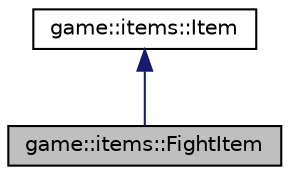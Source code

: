 digraph "game::items::FightItem"
{
 // LATEX_PDF_SIZE
  edge [fontname="Helvetica",fontsize="10",labelfontname="Helvetica",labelfontsize="10"];
  node [fontname="Helvetica",fontsize="10",shape=record];
  Node1 [label="game::items::FightItem",height=0.2,width=0.4,color="black", fillcolor="grey75", style="filled", fontcolor="black",tooltip=" "];
  Node2 -> Node1 [dir="back",color="midnightblue",fontsize="10",style="solid",fontname="Helvetica"];
  Node2 [label="game::items::Item",height=0.2,width=0.4,color="black", fillcolor="white", style="filled",URL="$classgame_1_1items_1_1_item.html",tooltip=" "];
}
